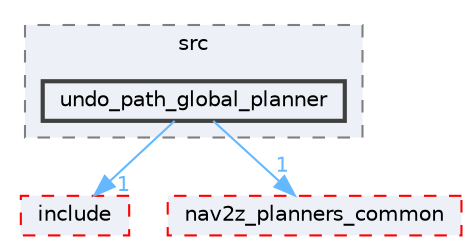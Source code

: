 digraph "smacc2_client_library/nav2z_client/custom_planners/undo_path_global_planner/src/undo_path_global_planner"
{
 // LATEX_PDF_SIZE
  bgcolor="transparent";
  edge [fontname=Helvetica,fontsize=10,labelfontname=Helvetica,labelfontsize=10];
  node [fontname=Helvetica,fontsize=10,shape=box,height=0.2,width=0.4];
  compound=true
  subgraph clusterdir_f690c54c2b73279314e4964927b20c85 {
    graph [ bgcolor="#edf0f7", pencolor="grey50", label="src", fontname=Helvetica,fontsize=10 style="filled,dashed", URL="dir_f690c54c2b73279314e4964927b20c85.html",tooltip=""]
  dir_0508e379b963c7e8cb3041c106ad1f8a [label="undo_path_global_planner", fillcolor="#edf0f7", color="grey25", style="filled,bold", URL="dir_0508e379b963c7e8cb3041c106ad1f8a.html",tooltip=""];
  }
  dir_9150bd1d9e524b3d2a1381737b2d22a8 [label="include", fillcolor="#edf0f7", color="red", style="filled,dashed", URL="dir_9150bd1d9e524b3d2a1381737b2d22a8.html",tooltip=""];
  dir_ff0206bad6f2022af99afa405e1f2e4f [label="nav2z_planners_common", fillcolor="#edf0f7", color="red", style="filled,dashed", URL="dir_ff0206bad6f2022af99afa405e1f2e4f.html",tooltip=""];
  dir_0508e379b963c7e8cb3041c106ad1f8a->dir_9150bd1d9e524b3d2a1381737b2d22a8 [headlabel="1", labeldistance=1.5 headhref="dir_000143_000057.html" color="steelblue1" fontcolor="steelblue1"];
  dir_0508e379b963c7e8cb3041c106ad1f8a->dir_ff0206bad6f2022af99afa405e1f2e4f [headlabel="1", labeldistance=1.5 headhref="dir_000143_000085.html" color="steelblue1" fontcolor="steelblue1"];
}
